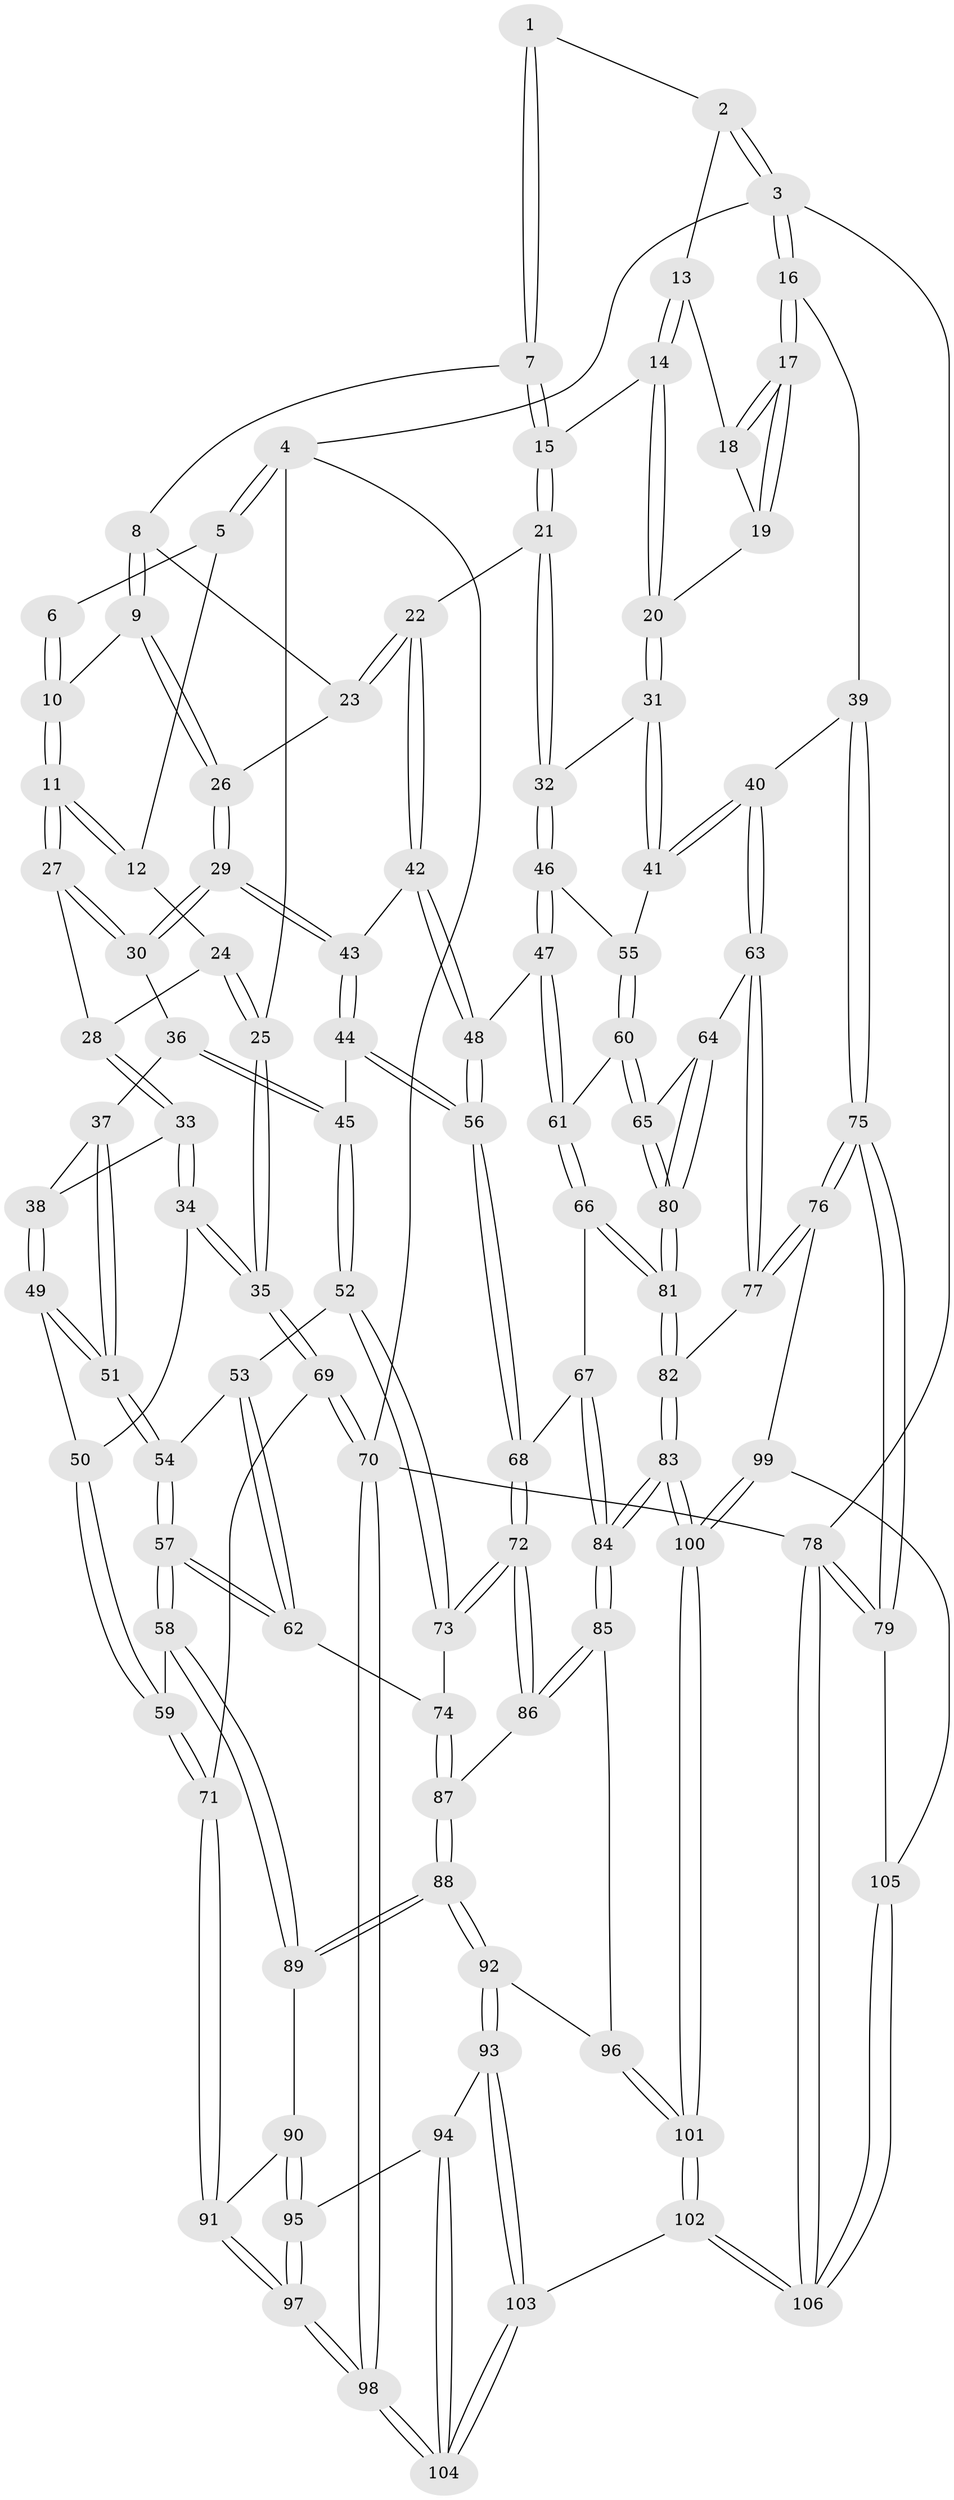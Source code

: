 // coarse degree distribution, {3: 0.12698412698412698, 5: 0.2698412698412698, 6: 0.1111111111111111, 7: 0.015873015873015872, 4: 0.47619047619047616}
// Generated by graph-tools (version 1.1) at 2025/52/02/27/25 19:52:41]
// undirected, 106 vertices, 262 edges
graph export_dot {
graph [start="1"]
  node [color=gray90,style=filled];
  1 [pos="+0.539427433805848+0"];
  2 [pos="+0.8209467447605484+0"];
  3 [pos="+1+0"];
  4 [pos="+0+0"];
  5 [pos="+0.08428128046150161+0"];
  6 [pos="+0.3086126708243328+0"];
  7 [pos="+0.5275843386842376+0.06488074270482622"];
  8 [pos="+0.48927582652595264+0.08947307494373631"];
  9 [pos="+0.342587313052722+0.12790632272603744"];
  10 [pos="+0.3359793604121756+0.1264291893145963"];
  11 [pos="+0.2918187237673093+0.14882156042355627"];
  12 [pos="+0.24769072021715882+0.1317246263517898"];
  13 [pos="+0.8199959713292372+0"];
  14 [pos="+0.7978904581238837+0"];
  15 [pos="+0.6552755515881418+0.1474240665705753"];
  16 [pos="+1+0.2352391737335856"];
  17 [pos="+1+0.21566744039009703"];
  18 [pos="+0.9407405223638778+0.022085986815666394"];
  19 [pos="+0.8919726208096814+0.2022419004736914"];
  20 [pos="+0.8744138092120916+0.2036709076972739"];
  21 [pos="+0.6827878351571578+0.2255624304384952"];
  22 [pos="+0.666510449249694+0.23817255143708851"];
  23 [pos="+0.5016462167435392+0.2104972221614204"];
  24 [pos="+0.05164876727397903+0.10242818806441961"];
  25 [pos="+0+0"];
  26 [pos="+0.44498365007149354+0.27470477882725863"];
  27 [pos="+0.27218013707936706+0.21043198911998945"];
  28 [pos="+0.10466950276031048+0.23642068288698248"];
  29 [pos="+0.45349907216184254+0.3315499225131022"];
  30 [pos="+0.26844474921573497+0.24596245680765186"];
  31 [pos="+0.8026429133290024+0.25173061379548756"];
  32 [pos="+0.7201477849267449+0.2379798032167644"];
  33 [pos="+0.10916585805777722+0.30617323284602666"];
  34 [pos="+0+0.3942165712752426"];
  35 [pos="+0+0.45636070318708"];
  36 [pos="+0.25478443613446145+0.2881102407874874"];
  37 [pos="+0.23183460998555788+0.311292839285227"];
  38 [pos="+0.12475962062413609+0.3098381741859503"];
  39 [pos="+1+0.2791942092310551"];
  40 [pos="+0.854321964521494+0.4194608977555488"];
  41 [pos="+0.8423249637789784+0.40814781311361875"];
  42 [pos="+0.6167620074293987+0.2957867626880757"];
  43 [pos="+0.4575940532894881+0.3437137196856864"];
  44 [pos="+0.4314181066992849+0.4094726826541602"];
  45 [pos="+0.424572309119436+0.41198702090496636"];
  46 [pos="+0.7013684598540398+0.4248537927774843"];
  47 [pos="+0.659027436082219+0.4517558737599396"];
  48 [pos="+0.6285687570810331+0.42240484491813945"];
  49 [pos="+0.17920384224503763+0.43292821021178846"];
  50 [pos="+0.155467307277646+0.44245721326587606"];
  51 [pos="+0.235949267894026+0.42764691572041896"];
  52 [pos="+0.4228879504752253+0.4132944618545745"];
  53 [pos="+0.34997833822928937+0.43622121136361863"];
  54 [pos="+0.24031626131699538+0.43166562664345137"];
  55 [pos="+0.8188369445601272+0.41727315566398077"];
  56 [pos="+0.4873310193237207+0.45755704929136215"];
  57 [pos="+0.23246991459517719+0.5749001345256851"];
  58 [pos="+0.1762350709297473+0.6093206486386875"];
  59 [pos="+0.12676355157269595+0.6007671460906858"];
  60 [pos="+0.7108899676095884+0.5224054858315623"];
  61 [pos="+0.6662896095935114+0.5107973165404167"];
  62 [pos="+0.28820465255963695+0.5776823243812989"];
  63 [pos="+0.8946094498204065+0.5359411139591185"];
  64 [pos="+0.8423170032042702+0.5518004833779925"];
  65 [pos="+0.7319157840319462+0.5404153895040856"];
  66 [pos="+0.6290978044042977+0.5485217100264079"];
  67 [pos="+0.5918609946037623+0.5562626469370276"];
  68 [pos="+0.5286775181691713+0.5506947373306464"];
  69 [pos="+0+0.533165149101216"];
  70 [pos="+0+1"];
  71 [pos="+0.029737196074845148+0.6131331016770618"];
  72 [pos="+0.46965607207070853+0.6477469677798903"];
  73 [pos="+0.38172738929552025+0.5616734247874363"];
  74 [pos="+0.29932894381064357+0.582743235277366"];
  75 [pos="+1+0.6874241171435939"];
  76 [pos="+1+0.6597394230161092"];
  77 [pos="+1+0.656763115589715"];
  78 [pos="+1+1"];
  79 [pos="+1+0.8748765592745154"];
  80 [pos="+0.7333082766359296+0.668732113130971"];
  81 [pos="+0.7155967997445706+0.7139376507449954"];
  82 [pos="+0.7154914384138438+0.7217644058806948"];
  83 [pos="+0.6471513501114072+0.8291261057900321"];
  84 [pos="+0.6117156472002941+0.7959970368767247"];
  85 [pos="+0.49231067220102204+0.7114253133224844"];
  86 [pos="+0.468830712394739+0.6571147932018628"];
  87 [pos="+0.3422712976520552+0.6692911042261865"];
  88 [pos="+0.30801081466123004+0.7221651360175969"];
  89 [pos="+0.20142046320437065+0.6637704923880906"];
  90 [pos="+0.19638093348106692+0.6960391583514324"];
  91 [pos="+0.08890782093056648+0.7825776119784297"];
  92 [pos="+0.31968161883125396+0.8109380662153723"];
  93 [pos="+0.29886001133604784+0.8350636363336077"];
  94 [pos="+0.26897670880064906+0.8392943533040736"];
  95 [pos="+0.20647157307910075+0.8236429059940832"];
  96 [pos="+0.35781652625150784+0.8045173646782652"];
  97 [pos="+0.09944720933503029+0.8446839004416806"];
  98 [pos="+0+1"];
  99 [pos="+0.7701218305026016+0.8787925689697614"];
  100 [pos="+0.6565514157435072+0.9070813899793069"];
  101 [pos="+0.6348240065528413+0.9816368075883172"];
  102 [pos="+0.6166937715163832+1"];
  103 [pos="+0.45068755407697314+1"];
  104 [pos="+0.07181876339518897+1"];
  105 [pos="+0.912927093616774+0.8944214207166463"];
  106 [pos="+0.7697863134172039+1"];
  1 -- 2;
  1 -- 7;
  1 -- 7;
  2 -- 3;
  2 -- 3;
  2 -- 13;
  3 -- 4;
  3 -- 16;
  3 -- 16;
  3 -- 78;
  4 -- 5;
  4 -- 5;
  4 -- 25;
  4 -- 70;
  5 -- 6;
  5 -- 12;
  6 -- 10;
  6 -- 10;
  7 -- 8;
  7 -- 15;
  7 -- 15;
  8 -- 9;
  8 -- 9;
  8 -- 23;
  9 -- 10;
  9 -- 26;
  9 -- 26;
  10 -- 11;
  10 -- 11;
  11 -- 12;
  11 -- 12;
  11 -- 27;
  11 -- 27;
  12 -- 24;
  13 -- 14;
  13 -- 14;
  13 -- 18;
  14 -- 15;
  14 -- 20;
  14 -- 20;
  15 -- 21;
  15 -- 21;
  16 -- 17;
  16 -- 17;
  16 -- 39;
  17 -- 18;
  17 -- 18;
  17 -- 19;
  17 -- 19;
  18 -- 19;
  19 -- 20;
  20 -- 31;
  20 -- 31;
  21 -- 22;
  21 -- 32;
  21 -- 32;
  22 -- 23;
  22 -- 23;
  22 -- 42;
  22 -- 42;
  23 -- 26;
  24 -- 25;
  24 -- 25;
  24 -- 28;
  25 -- 35;
  25 -- 35;
  26 -- 29;
  26 -- 29;
  27 -- 28;
  27 -- 30;
  27 -- 30;
  28 -- 33;
  28 -- 33;
  29 -- 30;
  29 -- 30;
  29 -- 43;
  29 -- 43;
  30 -- 36;
  31 -- 32;
  31 -- 41;
  31 -- 41;
  32 -- 46;
  32 -- 46;
  33 -- 34;
  33 -- 34;
  33 -- 38;
  34 -- 35;
  34 -- 35;
  34 -- 50;
  35 -- 69;
  35 -- 69;
  36 -- 37;
  36 -- 45;
  36 -- 45;
  37 -- 38;
  37 -- 51;
  37 -- 51;
  38 -- 49;
  38 -- 49;
  39 -- 40;
  39 -- 75;
  39 -- 75;
  40 -- 41;
  40 -- 41;
  40 -- 63;
  40 -- 63;
  41 -- 55;
  42 -- 43;
  42 -- 48;
  42 -- 48;
  43 -- 44;
  43 -- 44;
  44 -- 45;
  44 -- 56;
  44 -- 56;
  45 -- 52;
  45 -- 52;
  46 -- 47;
  46 -- 47;
  46 -- 55;
  47 -- 48;
  47 -- 61;
  47 -- 61;
  48 -- 56;
  48 -- 56;
  49 -- 50;
  49 -- 51;
  49 -- 51;
  50 -- 59;
  50 -- 59;
  51 -- 54;
  51 -- 54;
  52 -- 53;
  52 -- 73;
  52 -- 73;
  53 -- 54;
  53 -- 62;
  53 -- 62;
  54 -- 57;
  54 -- 57;
  55 -- 60;
  55 -- 60;
  56 -- 68;
  56 -- 68;
  57 -- 58;
  57 -- 58;
  57 -- 62;
  57 -- 62;
  58 -- 59;
  58 -- 89;
  58 -- 89;
  59 -- 71;
  59 -- 71;
  60 -- 61;
  60 -- 65;
  60 -- 65;
  61 -- 66;
  61 -- 66;
  62 -- 74;
  63 -- 64;
  63 -- 77;
  63 -- 77;
  64 -- 65;
  64 -- 80;
  64 -- 80;
  65 -- 80;
  65 -- 80;
  66 -- 67;
  66 -- 81;
  66 -- 81;
  67 -- 68;
  67 -- 84;
  67 -- 84;
  68 -- 72;
  68 -- 72;
  69 -- 70;
  69 -- 70;
  69 -- 71;
  70 -- 98;
  70 -- 98;
  70 -- 78;
  71 -- 91;
  71 -- 91;
  72 -- 73;
  72 -- 73;
  72 -- 86;
  72 -- 86;
  73 -- 74;
  74 -- 87;
  74 -- 87;
  75 -- 76;
  75 -- 76;
  75 -- 79;
  75 -- 79;
  76 -- 77;
  76 -- 77;
  76 -- 99;
  77 -- 82;
  78 -- 79;
  78 -- 79;
  78 -- 106;
  78 -- 106;
  79 -- 105;
  80 -- 81;
  80 -- 81;
  81 -- 82;
  81 -- 82;
  82 -- 83;
  82 -- 83;
  83 -- 84;
  83 -- 84;
  83 -- 100;
  83 -- 100;
  84 -- 85;
  84 -- 85;
  85 -- 86;
  85 -- 86;
  85 -- 96;
  86 -- 87;
  87 -- 88;
  87 -- 88;
  88 -- 89;
  88 -- 89;
  88 -- 92;
  88 -- 92;
  89 -- 90;
  90 -- 91;
  90 -- 95;
  90 -- 95;
  91 -- 97;
  91 -- 97;
  92 -- 93;
  92 -- 93;
  92 -- 96;
  93 -- 94;
  93 -- 103;
  93 -- 103;
  94 -- 95;
  94 -- 104;
  94 -- 104;
  95 -- 97;
  95 -- 97;
  96 -- 101;
  96 -- 101;
  97 -- 98;
  97 -- 98;
  98 -- 104;
  98 -- 104;
  99 -- 100;
  99 -- 100;
  99 -- 105;
  100 -- 101;
  100 -- 101;
  101 -- 102;
  101 -- 102;
  102 -- 103;
  102 -- 106;
  102 -- 106;
  103 -- 104;
  103 -- 104;
  105 -- 106;
  105 -- 106;
}
